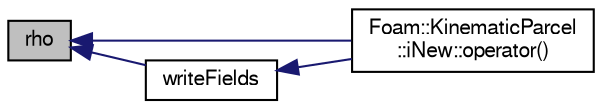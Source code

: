 digraph "rho"
{
  bgcolor="transparent";
  edge [fontname="FreeSans",fontsize="10",labelfontname="FreeSans",labelfontsize="10"];
  node [fontname="FreeSans",fontsize="10",shape=record];
  rankdir="LR";
  Node109 [label="rho",height=0.2,width=0.4,color="black", fillcolor="grey75", style="filled", fontcolor="black"];
  Node109 -> Node110 [dir="back",color="midnightblue",fontsize="10",style="solid",fontname="FreeSans"];
  Node110 [label="Foam::KinematicParcel\l::iNew::operator()",height=0.2,width=0.4,color="black",URL="$a23890.html#a60a07f9a45781da59d116ea2babe6b53"];
  Node109 -> Node111 [dir="back",color="midnightblue",fontsize="10",style="solid",fontname="FreeSans"];
  Node111 [label="writeFields",height=0.2,width=0.4,color="black",URL="$a23878.html#a906eddb9c2a5710c531a5a57276cc18e",tooltip="Write. "];
  Node111 -> Node110 [dir="back",color="midnightblue",fontsize="10",style="solid",fontname="FreeSans"];
}
